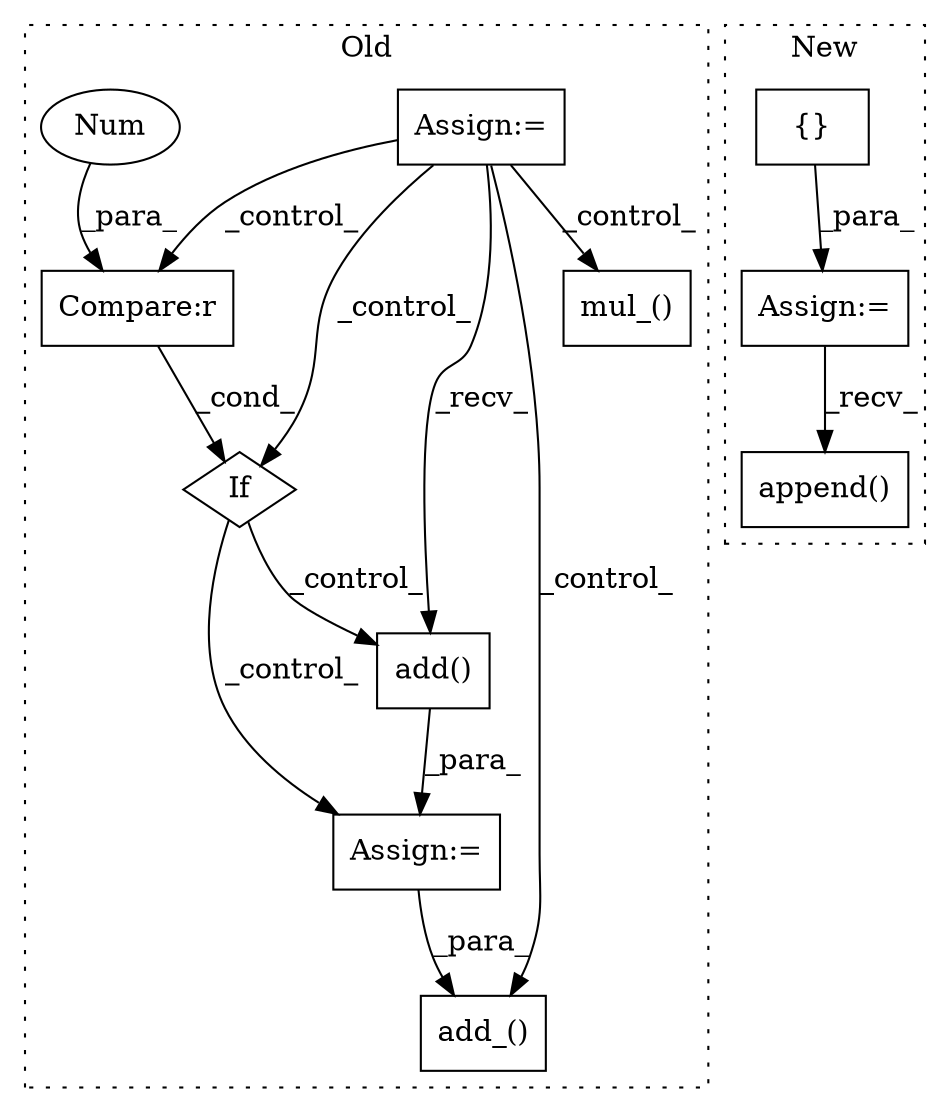digraph G {
subgraph cluster0 {
1 [label="add()" a="75" s="2391,2401" l="9,30" shape="box"];
4 [label="Assign:=" a="68" s="2388" l="3" shape="box"];
6 [label="add_()" a="75" s="2572,2583" l="7,22" shape="box"];
7 [label="Compare:r" a="40" s="2336" l="26" shape="box"];
8 [label="Num" a="76" s="2361" l="1" shape="ellipse"];
9 [label="Assign:=" a="68" s="1828" l="3" shape="box"];
10 [label="mul_()" a="75" s="2478,2518" l="7,1" shape="box"];
11 [label="If" a="96" s="2333" l="3" shape="diamond"];
label = "Old";
style="dotted";
}
subgraph cluster1 {
2 [label="append()" a="75" s="2728,2760" l="19,1" shape="box"];
3 [label="{}" a="59" s="1884,1884" l="2,1" shape="box"];
5 [label="Assign:=" a="68" s="1881" l="3" shape="box"];
label = "New";
style="dotted";
}
1 -> 4 [label="_para_"];
3 -> 5 [label="_para_"];
4 -> 6 [label="_para_"];
5 -> 2 [label="_recv_"];
7 -> 11 [label="_cond_"];
8 -> 7 [label="_para_"];
9 -> 11 [label="_control_"];
9 -> 7 [label="_control_"];
9 -> 6 [label="_control_"];
9 -> 1 [label="_recv_"];
9 -> 10 [label="_control_"];
11 -> 1 [label="_control_"];
11 -> 4 [label="_control_"];
}